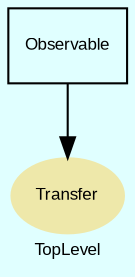 digraph TopLevel {
    compound = true
    bgcolor = lightcyan1
    fontname = Arial
    fontsize = 8
    label = "TopLevel"
    node [
        fontname = Arial,
        fontsize = 8,
        color = black
    ]

    Transfer [
        fontcolor = black,
        URL = "classes/Transfer.html",
        shape = ellipse,
        color = palegoldenrod,
        style = filled,
        label = "Transfer"
    ]

    Observable [
        URL = "classes/Observable.html",
        shape = box,
        label = "Observable"
    ]

    Observable -> Transfer [

    ]

}

